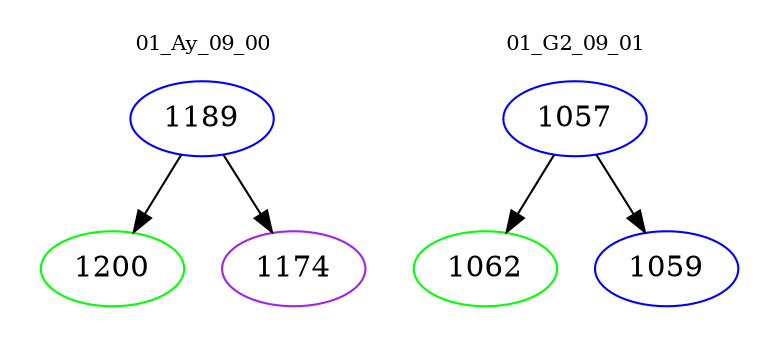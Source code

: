 digraph{
subgraph cluster_0 {
color = white
label = "01_Ay_09_00";
fontsize=10;
T0_1189 [label="1189", color="blue"]
T0_1189 -> T0_1200 [color="black"]
T0_1200 [label="1200", color="green"]
T0_1189 -> T0_1174 [color="black"]
T0_1174 [label="1174", color="purple"]
}
subgraph cluster_1 {
color = white
label = "01_G2_09_01";
fontsize=10;
T1_1057 [label="1057", color="blue"]
T1_1057 -> T1_1062 [color="black"]
T1_1062 [label="1062", color="green"]
T1_1057 -> T1_1059 [color="black"]
T1_1059 [label="1059", color="blue"]
}
}
